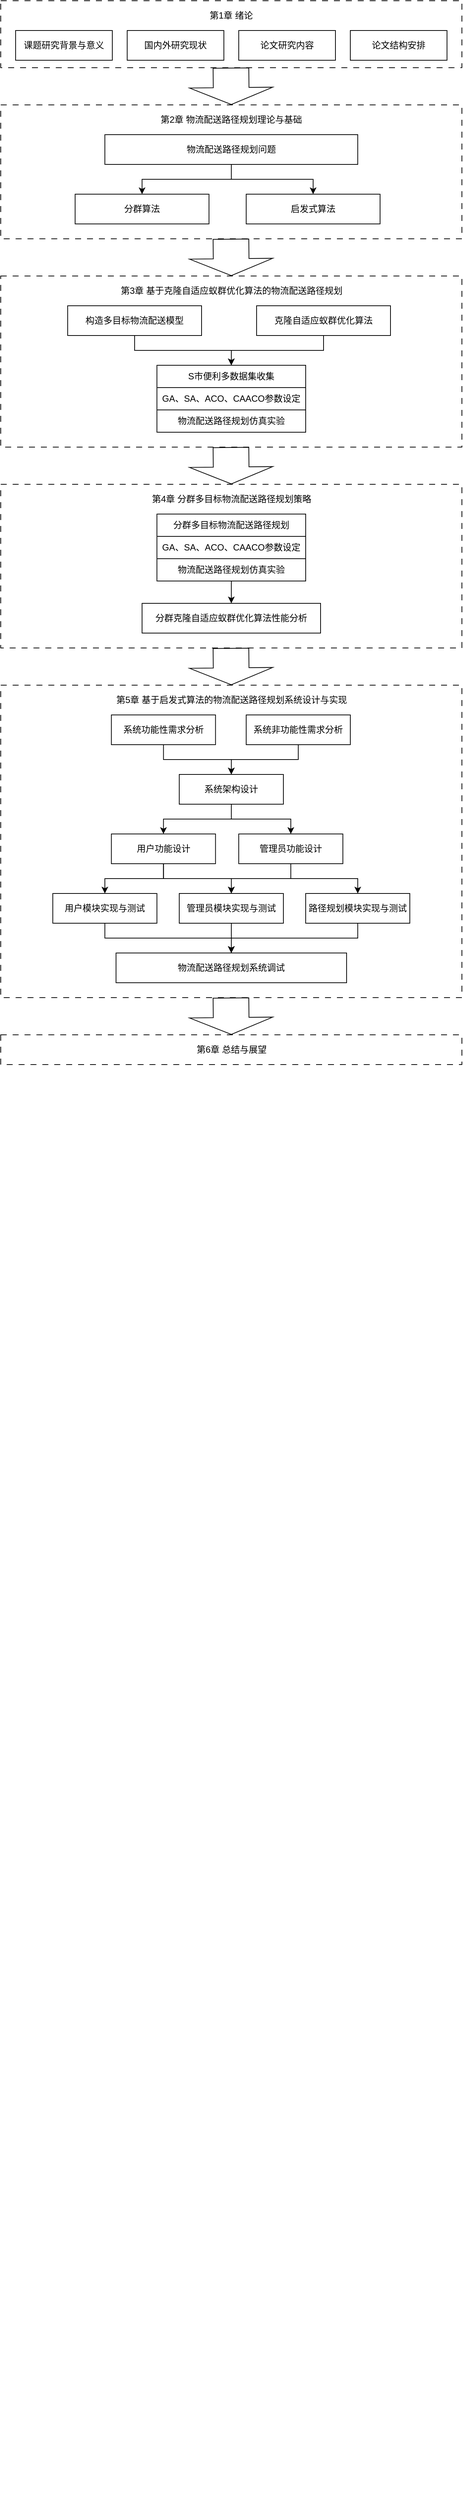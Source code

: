 <mxfile version="23.1.6" type="github">
  <diagram name="第 1 页" id="L9CurAf0SqhRf8DqzAfi">
    <mxGraphModel dx="2988" dy="1426" grid="1" gridSize="10" guides="1" tooltips="1" connect="1" arrows="1" fold="1" page="1" pageScale="1" pageWidth="827" pageHeight="1169" math="0" shadow="0">
      <root>
        <mxCell id="0" />
        <mxCell id="1" parent="0" />
        <mxCell id="aaDHrNwLbiFYx0zAx5dH-1" value="" style="rounded=0;whiteSpace=wrap;html=1;dashed=1;dashPattern=8 8;fillColor=none;" vertex="1" parent="1">
          <mxGeometry x="70" y="20" width="620" height="90" as="geometry" />
        </mxCell>
        <mxCell id="aaDHrNwLbiFYx0zAx5dH-7" value="第1章 绪论" style="rounded=0;whiteSpace=wrap;html=1;fillColor=none;strokeColor=none;" vertex="1" parent="1">
          <mxGeometry x="235" y="20" width="290" height="40" as="geometry" />
        </mxCell>
        <mxCell id="aaDHrNwLbiFYx0zAx5dH-13" value="论文研究内容" style="rounded=0;whiteSpace=wrap;html=1;fillColor=none;strokeColor=default;" vertex="1" parent="1">
          <mxGeometry x="390" y="60" width="130" height="40" as="geometry" />
        </mxCell>
        <mxCell id="aaDHrNwLbiFYx0zAx5dH-14" value="课题研究背景与意义" style="rounded=0;whiteSpace=wrap;html=1;fillColor=none;strokeColor=default;" vertex="1" parent="1">
          <mxGeometry x="90" y="60" width="130" height="40" as="geometry" />
        </mxCell>
        <mxCell id="aaDHrNwLbiFYx0zAx5dH-15" value="国内外研究现状" style="rounded=0;whiteSpace=wrap;html=1;fillColor=none;strokeColor=default;" vertex="1" parent="1">
          <mxGeometry x="240" y="60" width="130" height="40" as="geometry" />
        </mxCell>
        <mxCell id="aaDHrNwLbiFYx0zAx5dH-16" value="论文结构安排" style="rounded=0;whiteSpace=wrap;html=1;fillColor=none;strokeColor=default;" vertex="1" parent="1">
          <mxGeometry x="540" y="60" width="130" height="40" as="geometry" />
        </mxCell>
        <mxCell id="aaDHrNwLbiFYx0zAx5dH-23" value="" style="shape=flexArrow;endArrow=classic;html=1;rounded=0;exitX=0.5;exitY=1;exitDx=0;exitDy=0;endWidth=63;endSize=7.25;width=48;entryX=0.5;entryY=0;entryDx=0;entryDy=0;" edge="1" parent="1" target="aaDHrNwLbiFYx0zAx5dH-18">
          <mxGeometry width="50" height="50" relative="1" as="geometry">
            <mxPoint x="379.5" y="110" as="sourcePoint" />
            <mxPoint x="379.5" y="170" as="targetPoint" />
            <Array as="points" />
          </mxGeometry>
        </mxCell>
        <mxCell id="aaDHrNwLbiFYx0zAx5dH-24" value="" style="group" vertex="1" connectable="0" parent="1">
          <mxGeometry x="70" y="160" width="620" height="200" as="geometry" />
        </mxCell>
        <mxCell id="aaDHrNwLbiFYx0zAx5dH-17" value="" style="rounded=0;whiteSpace=wrap;html=1;dashed=1;dashPattern=8 8;fillColor=none;" vertex="1" parent="aaDHrNwLbiFYx0zAx5dH-24">
          <mxGeometry width="620" height="180" as="geometry" />
        </mxCell>
        <mxCell id="aaDHrNwLbiFYx0zAx5dH-18" value="第2章 物流配送路径规划理论与基础" style="rounded=0;whiteSpace=wrap;html=1;fillColor=none;strokeColor=none;" vertex="1" parent="aaDHrNwLbiFYx0zAx5dH-24">
          <mxGeometry x="165" width="290" height="40" as="geometry" />
        </mxCell>
        <mxCell id="aaDHrNwLbiFYx0zAx5dH-27" style="edgeStyle=orthogonalEdgeStyle;rounded=0;orthogonalLoop=1;jettySize=auto;html=1;exitX=0.5;exitY=1;exitDx=0;exitDy=0;strokeColor=none;" edge="1" parent="aaDHrNwLbiFYx0zAx5dH-24" source="aaDHrNwLbiFYx0zAx5dH-21">
          <mxGeometry relative="1" as="geometry">
            <mxPoint x="210" y="270" as="targetPoint" />
            <Array as="points">
              <mxPoint x="320" y="80" />
              <mxPoint x="320" y="200" />
              <mxPoint x="260" y="200" />
            </Array>
          </mxGeometry>
        </mxCell>
        <mxCell id="aaDHrNwLbiFYx0zAx5dH-21" value="物流配送路径规划问题" style="rounded=0;whiteSpace=wrap;html=1;fillColor=none;strokeColor=default;" vertex="1" parent="aaDHrNwLbiFYx0zAx5dH-24">
          <mxGeometry x="140" y="40" width="340" height="40" as="geometry" />
        </mxCell>
        <mxCell id="aaDHrNwLbiFYx0zAx5dH-20" value="分群算法" style="rounded=0;whiteSpace=wrap;html=1;fillColor=none;strokeColor=default;" vertex="1" parent="aaDHrNwLbiFYx0zAx5dH-24">
          <mxGeometry x="100" y="120" width="180" height="40" as="geometry" />
        </mxCell>
        <mxCell id="aaDHrNwLbiFYx0zAx5dH-28" value="" style="edgeStyle=orthogonalEdgeStyle;rounded=0;orthogonalLoop=1;jettySize=auto;html=1;" edge="1" parent="aaDHrNwLbiFYx0zAx5dH-24" source="aaDHrNwLbiFYx0zAx5dH-21" target="aaDHrNwLbiFYx0zAx5dH-20">
          <mxGeometry relative="1" as="geometry" />
        </mxCell>
        <mxCell id="aaDHrNwLbiFYx0zAx5dH-19" value="启发式算法" style="rounded=0;whiteSpace=wrap;html=1;fillColor=none;strokeColor=default;" vertex="1" parent="aaDHrNwLbiFYx0zAx5dH-24">
          <mxGeometry x="330" y="120" width="180" height="40" as="geometry" />
        </mxCell>
        <mxCell id="aaDHrNwLbiFYx0zAx5dH-30" style="edgeStyle=orthogonalEdgeStyle;rounded=0;orthogonalLoop=1;jettySize=auto;html=1;" edge="1" parent="aaDHrNwLbiFYx0zAx5dH-24" source="aaDHrNwLbiFYx0zAx5dH-21" target="aaDHrNwLbiFYx0zAx5dH-19">
          <mxGeometry relative="1" as="geometry" />
        </mxCell>
        <mxCell id="aaDHrNwLbiFYx0zAx5dH-40" value="" style="shape=flexArrow;endArrow=classic;html=1;rounded=0;exitX=0.5;exitY=1;exitDx=0;exitDy=0;endWidth=63;endSize=7.25;width=48;entryX=0.5;entryY=0;entryDx=0;entryDy=0;" edge="1" parent="1" target="aaDHrNwLbiFYx0zAx5dH-43">
          <mxGeometry width="50" height="50" relative="1" as="geometry">
            <mxPoint x="379.5" y="340" as="sourcePoint" />
            <mxPoint x="379.5" y="400" as="targetPoint" />
            <Array as="points" />
          </mxGeometry>
        </mxCell>
        <mxCell id="aaDHrNwLbiFYx0zAx5dH-41" value="" style="group" vertex="1" connectable="0" parent="1">
          <mxGeometry x="70" y="390" width="620" height="240" as="geometry" />
        </mxCell>
        <mxCell id="aaDHrNwLbiFYx0zAx5dH-42" value="" style="rounded=0;whiteSpace=wrap;html=1;dashed=1;dashPattern=8 8;fillColor=none;" vertex="1" parent="aaDHrNwLbiFYx0zAx5dH-41">
          <mxGeometry width="620" height="230" as="geometry" />
        </mxCell>
        <mxCell id="aaDHrNwLbiFYx0zAx5dH-43" value="第3章 基于克隆自适应蚁群优化算法的物流配送路径规划" style="rounded=0;whiteSpace=wrap;html=1;fillColor=none;strokeColor=none;" vertex="1" parent="aaDHrNwLbiFYx0zAx5dH-41">
          <mxGeometry x="157.5" width="305" height="40" as="geometry" />
        </mxCell>
        <mxCell id="aaDHrNwLbiFYx0zAx5dH-44" style="edgeStyle=orthogonalEdgeStyle;rounded=0;orthogonalLoop=1;jettySize=auto;html=1;exitX=0.5;exitY=1;exitDx=0;exitDy=0;strokeColor=none;" edge="1" parent="aaDHrNwLbiFYx0zAx5dH-41">
          <mxGeometry relative="1" as="geometry">
            <mxPoint x="210" y="270" as="targetPoint" />
            <Array as="points">
              <mxPoint x="320" y="80" />
              <mxPoint x="320" y="200" />
              <mxPoint x="260" y="200" />
            </Array>
            <mxPoint x="310" y="80" as="sourcePoint" />
          </mxGeometry>
        </mxCell>
        <mxCell id="aaDHrNwLbiFYx0zAx5dH-56" style="edgeStyle=orthogonalEdgeStyle;rounded=0;orthogonalLoop=1;jettySize=auto;html=1;exitX=0.5;exitY=1;exitDx=0;exitDy=0;" edge="1" parent="aaDHrNwLbiFYx0zAx5dH-41" source="aaDHrNwLbiFYx0zAx5dH-46" target="aaDHrNwLbiFYx0zAx5dH-51">
          <mxGeometry relative="1" as="geometry">
            <Array as="points">
              <mxPoint x="180" y="100" />
              <mxPoint x="310" y="100" />
            </Array>
          </mxGeometry>
        </mxCell>
        <mxCell id="aaDHrNwLbiFYx0zAx5dH-46" value="构造多目标物流配送模型" style="rounded=0;whiteSpace=wrap;html=1;fillColor=none;strokeColor=default;" vertex="1" parent="aaDHrNwLbiFYx0zAx5dH-41">
          <mxGeometry x="90" y="40" width="180" height="40" as="geometry" />
        </mxCell>
        <mxCell id="aaDHrNwLbiFYx0zAx5dH-57" style="edgeStyle=orthogonalEdgeStyle;rounded=0;orthogonalLoop=1;jettySize=auto;html=1;entryX=0.5;entryY=0;entryDx=0;entryDy=0;" edge="1" parent="aaDHrNwLbiFYx0zAx5dH-41" source="aaDHrNwLbiFYx0zAx5dH-48" target="aaDHrNwLbiFYx0zAx5dH-51">
          <mxGeometry relative="1" as="geometry">
            <Array as="points">
              <mxPoint x="434" y="100" />
              <mxPoint x="310" y="100" />
            </Array>
          </mxGeometry>
        </mxCell>
        <mxCell id="aaDHrNwLbiFYx0zAx5dH-48" value="克隆自适应蚁群优化算法" style="rounded=0;whiteSpace=wrap;html=1;fillColor=none;strokeColor=default;" vertex="1" parent="aaDHrNwLbiFYx0zAx5dH-41">
          <mxGeometry x="344" y="40" width="180" height="40" as="geometry" />
        </mxCell>
        <mxCell id="aaDHrNwLbiFYx0zAx5dH-51" value="S市便利多数据集收集" style="rounded=0;whiteSpace=wrap;html=1;fillColor=none;strokeColor=default;" vertex="1" parent="aaDHrNwLbiFYx0zAx5dH-41">
          <mxGeometry x="210" y="120" width="200" height="30" as="geometry" />
        </mxCell>
        <mxCell id="aaDHrNwLbiFYx0zAx5dH-52" value="GA、SA、ACO、CAACO参数设定" style="rounded=0;whiteSpace=wrap;html=1;fillColor=none;strokeColor=default;" vertex="1" parent="aaDHrNwLbiFYx0zAx5dH-41">
          <mxGeometry x="210" y="150" width="200" height="30" as="geometry" />
        </mxCell>
        <mxCell id="aaDHrNwLbiFYx0zAx5dH-53" value="物流配送路径规划仿真实验" style="rounded=0;whiteSpace=wrap;html=1;fillColor=none;strokeColor=default;" vertex="1" parent="aaDHrNwLbiFYx0zAx5dH-41">
          <mxGeometry x="210" y="180" width="200" height="30" as="geometry" />
        </mxCell>
        <mxCell id="aaDHrNwLbiFYx0zAx5dH-58" value="" style="shape=flexArrow;endArrow=classic;html=1;rounded=0;exitX=0.5;exitY=1;exitDx=0;exitDy=0;endWidth=63;endSize=7.25;width=48;entryX=0.5;entryY=0;entryDx=0;entryDy=0;" edge="1" parent="1" target="aaDHrNwLbiFYx0zAx5dH-61">
          <mxGeometry width="50" height="50" relative="1" as="geometry">
            <mxPoint x="379.5" y="620" as="sourcePoint" />
            <mxPoint x="379.5" y="680" as="targetPoint" />
            <Array as="points" />
          </mxGeometry>
        </mxCell>
        <mxCell id="aaDHrNwLbiFYx0zAx5dH-59" value="" style="group" vertex="1" connectable="0" parent="1">
          <mxGeometry x="70" y="670" width="620" height="240" as="geometry" />
        </mxCell>
        <mxCell id="aaDHrNwLbiFYx0zAx5dH-60" value="" style="rounded=0;whiteSpace=wrap;html=1;dashed=1;dashPattern=8 8;fillColor=none;" vertex="1" parent="aaDHrNwLbiFYx0zAx5dH-59">
          <mxGeometry width="620" height="220" as="geometry" />
        </mxCell>
        <mxCell id="aaDHrNwLbiFYx0zAx5dH-61" value="第4章 分群多目标物流配送路径规划策略" style="rounded=0;whiteSpace=wrap;html=1;fillColor=none;strokeColor=none;" vertex="1" parent="aaDHrNwLbiFYx0zAx5dH-59">
          <mxGeometry x="157.5" width="305" height="40" as="geometry" />
        </mxCell>
        <mxCell id="aaDHrNwLbiFYx0zAx5dH-62" style="edgeStyle=orthogonalEdgeStyle;rounded=0;orthogonalLoop=1;jettySize=auto;html=1;exitX=0.5;exitY=1;exitDx=0;exitDy=0;strokeColor=none;" edge="1" parent="aaDHrNwLbiFYx0zAx5dH-59">
          <mxGeometry relative="1" as="geometry">
            <mxPoint x="210" y="270" as="targetPoint" />
            <Array as="points">
              <mxPoint x="320" y="80" />
              <mxPoint x="320" y="200" />
              <mxPoint x="260" y="200" />
            </Array>
            <mxPoint x="310" y="80" as="sourcePoint" />
          </mxGeometry>
        </mxCell>
        <mxCell id="aaDHrNwLbiFYx0zAx5dH-67" value="分群多目标物流配送路径规划" style="rounded=0;whiteSpace=wrap;html=1;fillColor=none;strokeColor=default;" vertex="1" parent="aaDHrNwLbiFYx0zAx5dH-59">
          <mxGeometry x="210" y="40" width="200" height="30" as="geometry" />
        </mxCell>
        <mxCell id="aaDHrNwLbiFYx0zAx5dH-68" value="GA、SA、ACO、CAACO参数设定" style="rounded=0;whiteSpace=wrap;html=1;fillColor=none;strokeColor=default;" vertex="1" parent="aaDHrNwLbiFYx0zAx5dH-59">
          <mxGeometry x="210" y="70" width="200" height="30" as="geometry" />
        </mxCell>
        <mxCell id="aaDHrNwLbiFYx0zAx5dH-71" style="edgeStyle=orthogonalEdgeStyle;rounded=0;orthogonalLoop=1;jettySize=auto;html=1;entryX=0.5;entryY=0;entryDx=0;entryDy=0;" edge="1" parent="aaDHrNwLbiFYx0zAx5dH-59" source="aaDHrNwLbiFYx0zAx5dH-69" target="aaDHrNwLbiFYx0zAx5dH-70">
          <mxGeometry relative="1" as="geometry" />
        </mxCell>
        <mxCell id="aaDHrNwLbiFYx0zAx5dH-69" value="物流配送路径规划仿真实验" style="rounded=0;whiteSpace=wrap;html=1;fillColor=none;strokeColor=default;" vertex="1" parent="aaDHrNwLbiFYx0zAx5dH-59">
          <mxGeometry x="210" y="100" width="200" height="30" as="geometry" />
        </mxCell>
        <mxCell id="aaDHrNwLbiFYx0zAx5dH-70" value="分群克隆自适应蚁群优化算法性能分析" style="rounded=0;whiteSpace=wrap;html=1;fillColor=none;strokeColor=default;" vertex="1" parent="aaDHrNwLbiFYx0zAx5dH-59">
          <mxGeometry x="190" y="160" width="240" height="40" as="geometry" />
        </mxCell>
        <mxCell id="aaDHrNwLbiFYx0zAx5dH-73" value="" style="shape=flexArrow;endArrow=classic;html=1;rounded=0;exitX=0.5;exitY=1;exitDx=0;exitDy=0;endWidth=63;endSize=7.25;width=48;entryX=0.5;entryY=0;entryDx=0;entryDy=0;" edge="1" parent="1" target="aaDHrNwLbiFYx0zAx5dH-76">
          <mxGeometry width="50" height="50" relative="1" as="geometry">
            <mxPoint x="379.5" y="890" as="sourcePoint" />
            <mxPoint x="379.5" y="950" as="targetPoint" />
            <Array as="points" />
          </mxGeometry>
        </mxCell>
        <mxCell id="aaDHrNwLbiFYx0zAx5dH-74" value="" style="group" vertex="1" connectable="0" parent="1">
          <mxGeometry x="70" y="940" width="620" height="440" as="geometry" />
        </mxCell>
        <mxCell id="aaDHrNwLbiFYx0zAx5dH-75" value="" style="rounded=0;whiteSpace=wrap;html=1;dashed=1;dashPattern=8 8;fillColor=none;" vertex="1" parent="aaDHrNwLbiFYx0zAx5dH-74">
          <mxGeometry width="620" height="420" as="geometry" />
        </mxCell>
        <mxCell id="aaDHrNwLbiFYx0zAx5dH-76" value="第5章 基于启发式算法的物流配送路径规划系统设计与实现" style="rounded=0;whiteSpace=wrap;html=1;fillColor=none;strokeColor=none;" vertex="1" parent="aaDHrNwLbiFYx0zAx5dH-74">
          <mxGeometry x="148.75" width="322.5" height="40" as="geometry" />
        </mxCell>
        <mxCell id="aaDHrNwLbiFYx0zAx5dH-77" style="edgeStyle=orthogonalEdgeStyle;rounded=0;orthogonalLoop=1;jettySize=auto;html=1;exitX=0.5;exitY=1;exitDx=0;exitDy=0;strokeColor=none;" edge="1" parent="aaDHrNwLbiFYx0zAx5dH-74">
          <mxGeometry relative="1" as="geometry">
            <mxPoint x="210" y="270" as="targetPoint" />
            <Array as="points">
              <mxPoint x="320" y="80" />
              <mxPoint x="320" y="200" />
              <mxPoint x="260" y="200" />
            </Array>
            <mxPoint x="310" y="200.0" as="sourcePoint" />
          </mxGeometry>
        </mxCell>
        <mxCell id="aaDHrNwLbiFYx0zAx5dH-93" style="edgeStyle=orthogonalEdgeStyle;rounded=0;orthogonalLoop=1;jettySize=auto;html=1;entryX=0.5;entryY=0;entryDx=0;entryDy=0;" edge="1" parent="aaDHrNwLbiFYx0zAx5dH-74" source="aaDHrNwLbiFYx0zAx5dH-82" target="aaDHrNwLbiFYx0zAx5dH-84">
          <mxGeometry relative="1" as="geometry" />
        </mxCell>
        <mxCell id="aaDHrNwLbiFYx0zAx5dH-82" value="系统功能性需求分析" style="rounded=0;whiteSpace=wrap;html=1;fillColor=none;strokeColor=default;" vertex="1" parent="aaDHrNwLbiFYx0zAx5dH-74">
          <mxGeometry x="148.75" y="40" width="140" height="40" as="geometry" />
        </mxCell>
        <mxCell id="aaDHrNwLbiFYx0zAx5dH-97" style="edgeStyle=orthogonalEdgeStyle;rounded=0;orthogonalLoop=1;jettySize=auto;html=1;" edge="1" parent="aaDHrNwLbiFYx0zAx5dH-74" source="aaDHrNwLbiFYx0zAx5dH-84" target="aaDHrNwLbiFYx0zAx5dH-96">
          <mxGeometry relative="1" as="geometry" />
        </mxCell>
        <mxCell id="aaDHrNwLbiFYx0zAx5dH-84" value="系统架构设计" style="rounded=0;whiteSpace=wrap;html=1;fillColor=none;strokeColor=default;" vertex="1" parent="aaDHrNwLbiFYx0zAx5dH-74">
          <mxGeometry x="240" y="120" width="140" height="40" as="geometry" />
        </mxCell>
        <mxCell id="aaDHrNwLbiFYx0zAx5dH-86" value="" style="edgeStyle=orthogonalEdgeStyle;rounded=0;orthogonalLoop=1;jettySize=auto;html=1;exitX=0.5;exitY=1;exitDx=0;exitDy=0;strokeColor=none;" edge="1" parent="aaDHrNwLbiFYx0zAx5dH-74" source="aaDHrNwLbiFYx0zAx5dH-105">
          <mxGeometry relative="1" as="geometry">
            <mxPoint x="310" y="200.0" as="targetPoint" />
            <Array as="points" />
            <mxPoint x="380" y="1020" as="sourcePoint" />
          </mxGeometry>
        </mxCell>
        <mxCell id="aaDHrNwLbiFYx0zAx5dH-107" style="edgeStyle=orthogonalEdgeStyle;rounded=0;orthogonalLoop=1;jettySize=auto;html=1;" edge="1" parent="aaDHrNwLbiFYx0zAx5dH-74" source="aaDHrNwLbiFYx0zAx5dH-91" target="aaDHrNwLbiFYx0zAx5dH-105">
          <mxGeometry relative="1" as="geometry" />
        </mxCell>
        <mxCell id="aaDHrNwLbiFYx0zAx5dH-91" value="用户模块实现与测试" style="rounded=0;whiteSpace=wrap;html=1;fillColor=none;strokeColor=default;" vertex="1" parent="aaDHrNwLbiFYx0zAx5dH-74">
          <mxGeometry x="70" y="280" width="140" height="40" as="geometry" />
        </mxCell>
        <mxCell id="aaDHrNwLbiFYx0zAx5dH-102" style="edgeStyle=orthogonalEdgeStyle;rounded=0;orthogonalLoop=1;jettySize=auto;html=1;entryX=0.5;entryY=0;entryDx=0;entryDy=0;" edge="1" parent="aaDHrNwLbiFYx0zAx5dH-74" source="aaDHrNwLbiFYx0zAx5dH-90" target="aaDHrNwLbiFYx0zAx5dH-100">
          <mxGeometry relative="1" as="geometry" />
        </mxCell>
        <mxCell id="aaDHrNwLbiFYx0zAx5dH-90" value="用户功能设计" style="rounded=0;whiteSpace=wrap;html=1;fillColor=none;strokeColor=default;" vertex="1" parent="aaDHrNwLbiFYx0zAx5dH-74">
          <mxGeometry x="148.75" y="200" width="140" height="40" as="geometry" />
        </mxCell>
        <mxCell id="aaDHrNwLbiFYx0zAx5dH-94" style="edgeStyle=orthogonalEdgeStyle;rounded=0;orthogonalLoop=1;jettySize=auto;html=1;entryX=0.5;entryY=0;entryDx=0;entryDy=0;" edge="1" parent="aaDHrNwLbiFYx0zAx5dH-74" source="aaDHrNwLbiFYx0zAx5dH-84" target="aaDHrNwLbiFYx0zAx5dH-90">
          <mxGeometry relative="1" as="geometry" />
        </mxCell>
        <mxCell id="aaDHrNwLbiFYx0zAx5dH-95" style="edgeStyle=orthogonalEdgeStyle;rounded=0;orthogonalLoop=1;jettySize=auto;html=1;entryX=0.5;entryY=0;entryDx=0;entryDy=0;" edge="1" parent="aaDHrNwLbiFYx0zAx5dH-74" source="aaDHrNwLbiFYx0zAx5dH-90" target="aaDHrNwLbiFYx0zAx5dH-91">
          <mxGeometry relative="1" as="geometry" />
        </mxCell>
        <mxCell id="aaDHrNwLbiFYx0zAx5dH-103" style="edgeStyle=orthogonalEdgeStyle;rounded=0;orthogonalLoop=1;jettySize=auto;html=1;entryX=0.5;entryY=0;entryDx=0;entryDy=0;" edge="1" parent="aaDHrNwLbiFYx0zAx5dH-74" source="aaDHrNwLbiFYx0zAx5dH-96" target="aaDHrNwLbiFYx0zAx5dH-101">
          <mxGeometry relative="1" as="geometry" />
        </mxCell>
        <mxCell id="aaDHrNwLbiFYx0zAx5dH-104" style="edgeStyle=orthogonalEdgeStyle;rounded=0;orthogonalLoop=1;jettySize=auto;html=1;entryX=0.5;entryY=0;entryDx=0;entryDy=0;" edge="1" parent="aaDHrNwLbiFYx0zAx5dH-74" source="aaDHrNwLbiFYx0zAx5dH-96" target="aaDHrNwLbiFYx0zAx5dH-100">
          <mxGeometry relative="1" as="geometry" />
        </mxCell>
        <mxCell id="aaDHrNwLbiFYx0zAx5dH-96" value="管理员功能设计" style="rounded=0;whiteSpace=wrap;html=1;fillColor=none;strokeColor=default;" vertex="1" parent="aaDHrNwLbiFYx0zAx5dH-74">
          <mxGeometry x="320" y="200" width="140" height="40" as="geometry" />
        </mxCell>
        <mxCell id="aaDHrNwLbiFYx0zAx5dH-99" style="edgeStyle=orthogonalEdgeStyle;rounded=0;orthogonalLoop=1;jettySize=auto;html=1;entryX=0.5;entryY=0;entryDx=0;entryDy=0;" edge="1" parent="aaDHrNwLbiFYx0zAx5dH-74" source="aaDHrNwLbiFYx0zAx5dH-98" target="aaDHrNwLbiFYx0zAx5dH-84">
          <mxGeometry relative="1" as="geometry" />
        </mxCell>
        <mxCell id="aaDHrNwLbiFYx0zAx5dH-98" value="系统非功能性需求分析" style="rounded=0;whiteSpace=wrap;html=1;fillColor=none;strokeColor=default;" vertex="1" parent="aaDHrNwLbiFYx0zAx5dH-74">
          <mxGeometry x="330" y="40" width="140" height="40" as="geometry" />
        </mxCell>
        <mxCell id="aaDHrNwLbiFYx0zAx5dH-108" style="edgeStyle=orthogonalEdgeStyle;rounded=0;orthogonalLoop=1;jettySize=auto;html=1;" edge="1" parent="aaDHrNwLbiFYx0zAx5dH-74" source="aaDHrNwLbiFYx0zAx5dH-100">
          <mxGeometry relative="1" as="geometry">
            <mxPoint x="310" y="360.0" as="targetPoint" />
          </mxGeometry>
        </mxCell>
        <mxCell id="aaDHrNwLbiFYx0zAx5dH-100" value="管理员模块实现与测试" style="rounded=0;whiteSpace=wrap;html=1;fillColor=none;strokeColor=default;" vertex="1" parent="aaDHrNwLbiFYx0zAx5dH-74">
          <mxGeometry x="240" y="280" width="140" height="40" as="geometry" />
        </mxCell>
        <mxCell id="aaDHrNwLbiFYx0zAx5dH-109" style="edgeStyle=orthogonalEdgeStyle;rounded=0;orthogonalLoop=1;jettySize=auto;html=1;entryX=0.5;entryY=0;entryDx=0;entryDy=0;" edge="1" parent="aaDHrNwLbiFYx0zAx5dH-74" source="aaDHrNwLbiFYx0zAx5dH-101" target="aaDHrNwLbiFYx0zAx5dH-105">
          <mxGeometry relative="1" as="geometry" />
        </mxCell>
        <mxCell id="aaDHrNwLbiFYx0zAx5dH-101" value="路径规划模块实现与测试" style="rounded=0;whiteSpace=wrap;html=1;fillColor=none;strokeColor=default;" vertex="1" parent="aaDHrNwLbiFYx0zAx5dH-74">
          <mxGeometry x="410" y="280" width="140" height="40" as="geometry" />
        </mxCell>
        <mxCell id="aaDHrNwLbiFYx0zAx5dH-106" value="" style="edgeStyle=orthogonalEdgeStyle;rounded=0;orthogonalLoop=1;jettySize=auto;html=1;exitX=0.5;exitY=1;exitDx=0;exitDy=0;strokeColor=none;" edge="1" parent="aaDHrNwLbiFYx0zAx5dH-74" target="aaDHrNwLbiFYx0zAx5dH-105">
          <mxGeometry relative="1" as="geometry">
            <mxPoint x="380" y="1140.0" as="targetPoint" />
            <Array as="points" />
            <mxPoint x="450" y="1960" as="sourcePoint" />
          </mxGeometry>
        </mxCell>
        <mxCell id="aaDHrNwLbiFYx0zAx5dH-105" value="物流配送路径规划系统调试" style="rounded=0;whiteSpace=wrap;html=1;fillColor=none;strokeColor=default;" vertex="1" parent="aaDHrNwLbiFYx0zAx5dH-74">
          <mxGeometry x="155" y="360" width="310" height="40" as="geometry" />
        </mxCell>
        <mxCell id="aaDHrNwLbiFYx0zAx5dH-110" value="" style="shape=flexArrow;endArrow=classic;html=1;rounded=0;exitX=0.5;exitY=1;exitDx=0;exitDy=0;endWidth=63;endSize=7.25;width=48;entryX=0.5;entryY=0;entryDx=0;entryDy=0;" edge="1" parent="1" target="aaDHrNwLbiFYx0zAx5dH-113">
          <mxGeometry width="50" height="50" relative="1" as="geometry">
            <mxPoint x="379.5" y="1360" as="sourcePoint" />
            <mxPoint x="379.5" y="1420" as="targetPoint" />
            <Array as="points" />
          </mxGeometry>
        </mxCell>
        <mxCell id="aaDHrNwLbiFYx0zAx5dH-111" value="" style="group" vertex="1" connectable="0" parent="1">
          <mxGeometry x="70" y="1410" width="620" height="440" as="geometry" />
        </mxCell>
        <mxCell id="aaDHrNwLbiFYx0zAx5dH-112" value="" style="rounded=0;whiteSpace=wrap;html=1;dashed=1;dashPattern=8 8;fillColor=none;" vertex="1" parent="aaDHrNwLbiFYx0zAx5dH-111">
          <mxGeometry width="620" height="40" as="geometry" />
        </mxCell>
        <mxCell id="aaDHrNwLbiFYx0zAx5dH-113" value="第6章 总结与展望" style="rounded=0;whiteSpace=wrap;html=1;fillColor=none;strokeColor=none;" vertex="1" parent="aaDHrNwLbiFYx0zAx5dH-111">
          <mxGeometry x="148.75" width="322.5" height="40" as="geometry" />
        </mxCell>
        <mxCell id="aaDHrNwLbiFYx0zAx5dH-114" style="edgeStyle=orthogonalEdgeStyle;rounded=0;orthogonalLoop=1;jettySize=auto;html=1;exitX=0.5;exitY=1;exitDx=0;exitDy=0;strokeColor=none;" edge="1" parent="aaDHrNwLbiFYx0zAx5dH-111">
          <mxGeometry relative="1" as="geometry">
            <mxPoint x="210" y="270" as="targetPoint" />
            <Array as="points">
              <mxPoint x="320" y="80" />
              <mxPoint x="320" y="200" />
              <mxPoint x="260" y="200" />
            </Array>
            <mxPoint x="310" y="200.0" as="sourcePoint" />
          </mxGeometry>
        </mxCell>
        <mxCell id="aaDHrNwLbiFYx0zAx5dH-135" value="" style="edgeStyle=orthogonalEdgeStyle;rounded=0;orthogonalLoop=1;jettySize=auto;html=1;exitX=0.5;exitY=1;exitDx=0;exitDy=0;strokeColor=none;" edge="1" parent="aaDHrNwLbiFYx0zAx5dH-111">
          <mxGeometry relative="1" as="geometry">
            <mxPoint x="310" y="400" as="targetPoint" />
            <Array as="points" />
            <mxPoint x="450" y="1960" as="sourcePoint" />
          </mxGeometry>
        </mxCell>
      </root>
    </mxGraphModel>
  </diagram>
</mxfile>
